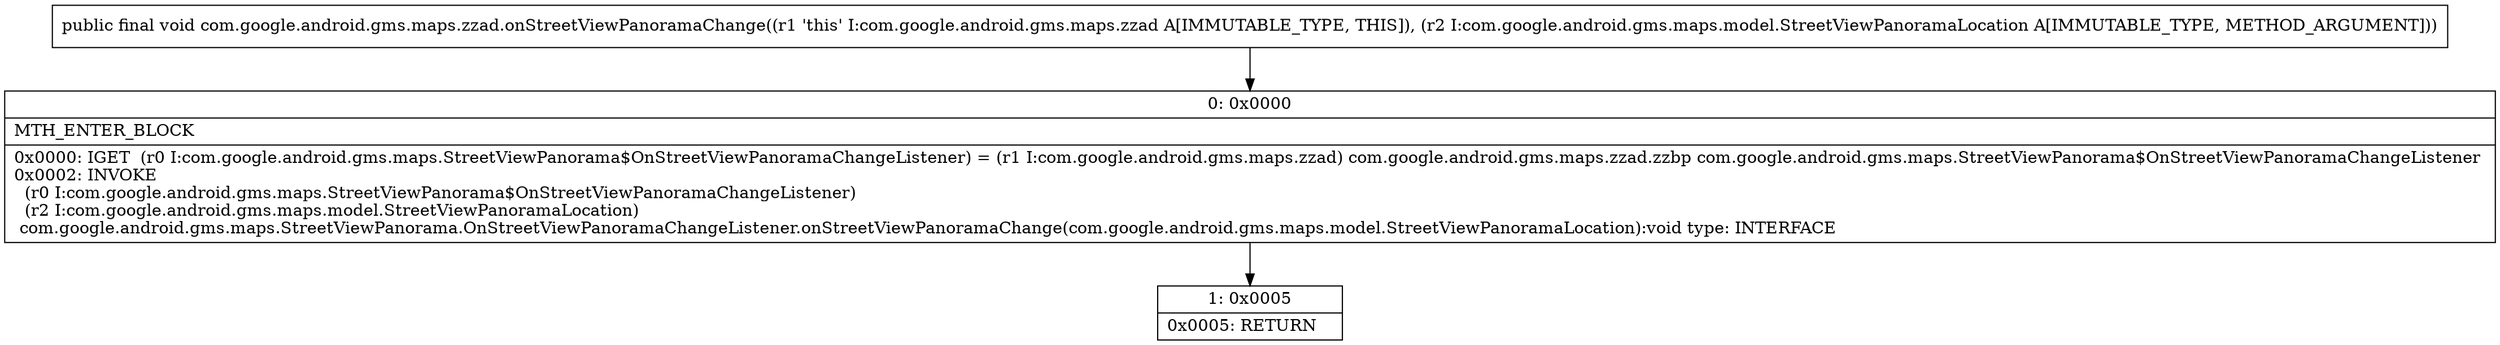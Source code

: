 digraph "CFG forcom.google.android.gms.maps.zzad.onStreetViewPanoramaChange(Lcom\/google\/android\/gms\/maps\/model\/StreetViewPanoramaLocation;)V" {
Node_0 [shape=record,label="{0\:\ 0x0000|MTH_ENTER_BLOCK\l|0x0000: IGET  (r0 I:com.google.android.gms.maps.StreetViewPanorama$OnStreetViewPanoramaChangeListener) = (r1 I:com.google.android.gms.maps.zzad) com.google.android.gms.maps.zzad.zzbp com.google.android.gms.maps.StreetViewPanorama$OnStreetViewPanoramaChangeListener \l0x0002: INVOKE  \l  (r0 I:com.google.android.gms.maps.StreetViewPanorama$OnStreetViewPanoramaChangeListener)\l  (r2 I:com.google.android.gms.maps.model.StreetViewPanoramaLocation)\l com.google.android.gms.maps.StreetViewPanorama.OnStreetViewPanoramaChangeListener.onStreetViewPanoramaChange(com.google.android.gms.maps.model.StreetViewPanoramaLocation):void type: INTERFACE \l}"];
Node_1 [shape=record,label="{1\:\ 0x0005|0x0005: RETURN   \l}"];
MethodNode[shape=record,label="{public final void com.google.android.gms.maps.zzad.onStreetViewPanoramaChange((r1 'this' I:com.google.android.gms.maps.zzad A[IMMUTABLE_TYPE, THIS]), (r2 I:com.google.android.gms.maps.model.StreetViewPanoramaLocation A[IMMUTABLE_TYPE, METHOD_ARGUMENT])) }"];
MethodNode -> Node_0;
Node_0 -> Node_1;
}

